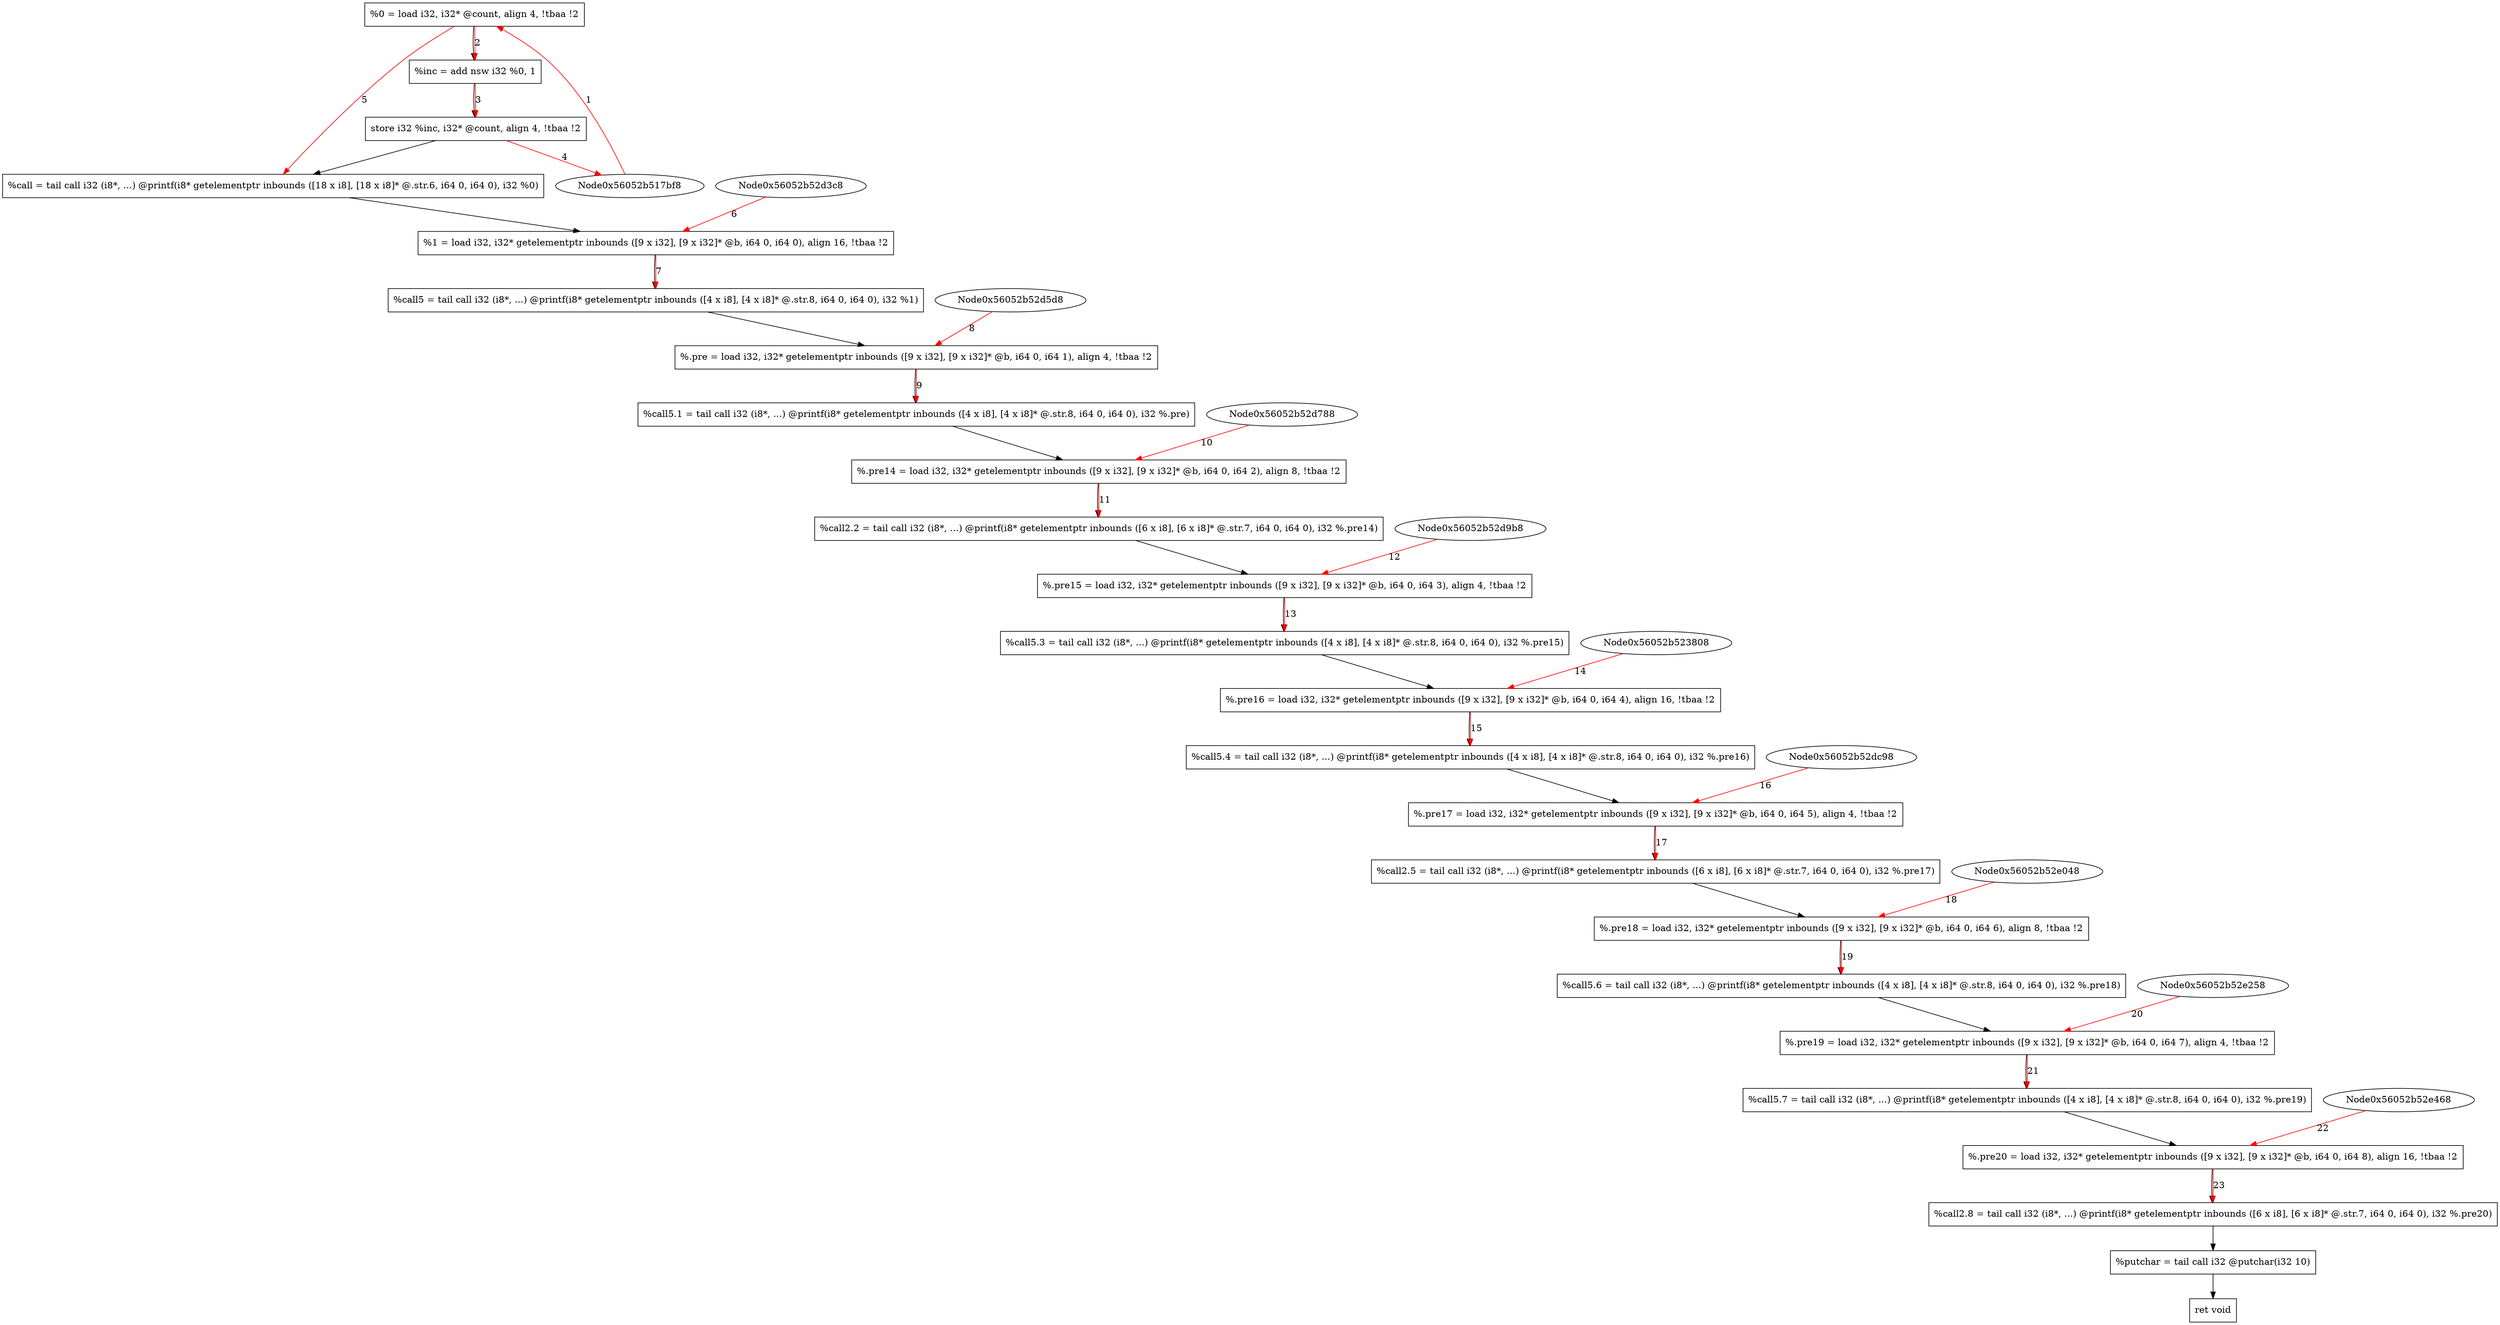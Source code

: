 digraph "CDFG for'func' function" {
	Node0x56052b51dae8[shape=record, label="  %0 = load i32, i32* @count, align 4, !tbaa !2"]
	Node0x56052b52d0f0[shape=record, label="  %inc = add nsw i32 %0, 1"]
	Node0x56052b52d180[shape=record, label="  store i32 %inc, i32* @count, align 4, !tbaa !2"]
	Node0x56052b52d2b8[shape=record, label="  %call = tail call i32 (i8*, ...) @printf(i8* getelementptr inbounds ([18 x i8], [18 x i8]* @.str.6, i64 0, i64 0), i32 %0)"]
	Node0x56052b521db8[shape=record, label="  %1 = load i32, i32* getelementptr inbounds ([9 x i32], [9 x i32]* @b, i64 0, i64 0), align 16, !tbaa !2"]
	Node0x56052b52d4c8[shape=record, label="  %call5 = tail call i32 (i8*, ...) @printf(i8* getelementptr inbounds ([4 x i8], [4 x i8]* @.str.8, i64 0, i64 0), i32 %1)"]
	Node0x56052b51abd8[shape=record, label="  %.pre = load i32, i32* getelementptr inbounds ([9 x i32], [9 x i32]* @b, i64 0, i64 1), align 4, !tbaa !2"]
	Node0x56052b52d678[shape=record, label="  %call5.1 = tail call i32 (i8*, ...) @printf(i8* getelementptr inbounds ([4 x i8], [4 x i8]* @.str.8, i64 0, i64 0), i32 %.pre)"]
	Node0x56052b519848[shape=record, label="  %.pre14 = load i32, i32* getelementptr inbounds ([9 x i32], [9 x i32]* @b, i64 0, i64 2), align 8, !tbaa !2"]
	Node0x56052b52d8a8[shape=record, label="  %call2.2 = tail call i32 (i8*, ...) @printf(i8* getelementptr inbounds ([6 x i8], [6 x i8]* @.str.7, i64 0, i64 0), i32 %.pre14)"]
	Node0x56052b5193c8[shape=record, label="  %.pre15 = load i32, i32* getelementptr inbounds ([9 x i32], [9 x i32]* @b, i64 0, i64 3), align 4, !tbaa !2"]
	Node0x56052b52da58[shape=record, label="  %call5.3 = tail call i32 (i8*, ...) @printf(i8* getelementptr inbounds ([4 x i8], [4 x i8]* @.str.8, i64 0, i64 0), i32 %.pre15)"]
	Node0x56052b518f08[shape=record, label="  %.pre16 = load i32, i32* getelementptr inbounds ([9 x i32], [9 x i32]* @b, i64 0, i64 4), align 16, !tbaa !2"]
	Node0x56052b52db88[shape=record, label="  %call5.4 = tail call i32 (i8*, ...) @printf(i8* getelementptr inbounds ([4 x i8], [4 x i8]* @.str.8, i64 0, i64 0), i32 %.pre16)"]
	Node0x56052b52dce8[shape=record, label="  %.pre17 = load i32, i32* getelementptr inbounds ([9 x i32], [9 x i32]* @b, i64 0, i64 5), align 4, !tbaa !2"]
	Node0x56052b52df38[shape=record, label="  %call2.5 = tail call i32 (i8*, ...) @printf(i8* getelementptr inbounds ([6 x i8], [6 x i8]* @.str.7, i64 0, i64 0), i32 %.pre17)"]
	Node0x56052b52e098[shape=record, label="  %.pre18 = load i32, i32* getelementptr inbounds ([9 x i32], [9 x i32]* @b, i64 0, i64 6), align 8, !tbaa !2"]
	Node0x56052b52e148[shape=record, label="  %call5.6 = tail call i32 (i8*, ...) @printf(i8* getelementptr inbounds ([4 x i8], [4 x i8]* @.str.8, i64 0, i64 0), i32 %.pre18)"]
	Node0x56052b52e2a8[shape=record, label="  %.pre19 = load i32, i32* getelementptr inbounds ([9 x i32], [9 x i32]* @b, i64 0, i64 7), align 4, !tbaa !2"]
	Node0x56052b52e358[shape=record, label="  %call5.7 = tail call i32 (i8*, ...) @printf(i8* getelementptr inbounds ([4 x i8], [4 x i8]* @.str.8, i64 0, i64 0), i32 %.pre19)"]
	Node0x56052b52e4b8[shape=record, label="  %.pre20 = load i32, i32* getelementptr inbounds ([9 x i32], [9 x i32]* @b, i64 0, i64 8), align 16, !tbaa !2"]
	Node0x56052b52e568[shape=record, label="  %call2.8 = tail call i32 (i8*, ...) @printf(i8* getelementptr inbounds ([6 x i8], [6 x i8]* @.str.7, i64 0, i64 0), i32 %.pre20)"]
	Node0x56052b52e7b0[shape=record, label="  %putchar = tail call i32 @putchar(i32 10)"]
	Node0x56052b5233d0[shape=record, label="  ret void"]
	Node0x56052b51dae8 -> Node0x56052b52d0f0
	Node0x56052b52d0f0 -> Node0x56052b52d180
	Node0x56052b52d180 -> Node0x56052b52d2b8
	Node0x56052b52d2b8 -> Node0x56052b521db8
	Node0x56052b521db8 -> Node0x56052b52d4c8
	Node0x56052b52d4c8 -> Node0x56052b51abd8
	Node0x56052b51abd8 -> Node0x56052b52d678
	Node0x56052b52d678 -> Node0x56052b519848
	Node0x56052b519848 -> Node0x56052b52d8a8
	Node0x56052b52d8a8 -> Node0x56052b5193c8
	Node0x56052b5193c8 -> Node0x56052b52da58
	Node0x56052b52da58 -> Node0x56052b518f08
	Node0x56052b518f08 -> Node0x56052b52db88
	Node0x56052b52db88 -> Node0x56052b52dce8
	Node0x56052b52dce8 -> Node0x56052b52df38
	Node0x56052b52df38 -> Node0x56052b52e098
	Node0x56052b52e098 -> Node0x56052b52e148
	Node0x56052b52e148 -> Node0x56052b52e2a8
	Node0x56052b52e2a8 -> Node0x56052b52e358
	Node0x56052b52e358 -> Node0x56052b52e4b8
	Node0x56052b52e4b8 -> Node0x56052b52e568
	Node0x56052b52e568 -> Node0x56052b52e7b0
	Node0x56052b52e7b0 -> Node0x56052b5233d0
edge [color=red]
	Node0x56052b517bf8 -> Node0x56052b51dae8[label="1"]
	Node0x56052b51dae8 -> Node0x56052b52d0f0[label="2"]
	Node0x56052b52d0f0 -> Node0x56052b52d180[label="3"]
	Node0x56052b52d180 -> Node0x56052b517bf8[label="4"]
	Node0x56052b51dae8 -> Node0x56052b52d2b8[label="5"]
	Node0x56052b52d3c8 -> Node0x56052b521db8[label="6"]
	Node0x56052b521db8 -> Node0x56052b52d4c8[label="7"]
	Node0x56052b52d5d8 -> Node0x56052b51abd8[label="8"]
	Node0x56052b51abd8 -> Node0x56052b52d678[label="9"]
	Node0x56052b52d788 -> Node0x56052b519848[label="10"]
	Node0x56052b519848 -> Node0x56052b52d8a8[label="11"]
	Node0x56052b52d9b8 -> Node0x56052b5193c8[label="12"]
	Node0x56052b5193c8 -> Node0x56052b52da58[label="13"]
	Node0x56052b523808 -> Node0x56052b518f08[label="14"]
	Node0x56052b518f08 -> Node0x56052b52db88[label="15"]
	Node0x56052b52dc98 -> Node0x56052b52dce8[label="16"]
	Node0x56052b52dce8 -> Node0x56052b52df38[label="17"]
	Node0x56052b52e048 -> Node0x56052b52e098[label="18"]
	Node0x56052b52e098 -> Node0x56052b52e148[label="19"]
	Node0x56052b52e258 -> Node0x56052b52e2a8[label="20"]
	Node0x56052b52e2a8 -> Node0x56052b52e358[label="21"]
	Node0x56052b52e468 -> Node0x56052b52e4b8[label="22"]
	Node0x56052b52e4b8 -> Node0x56052b52e568[label="23"]
}

